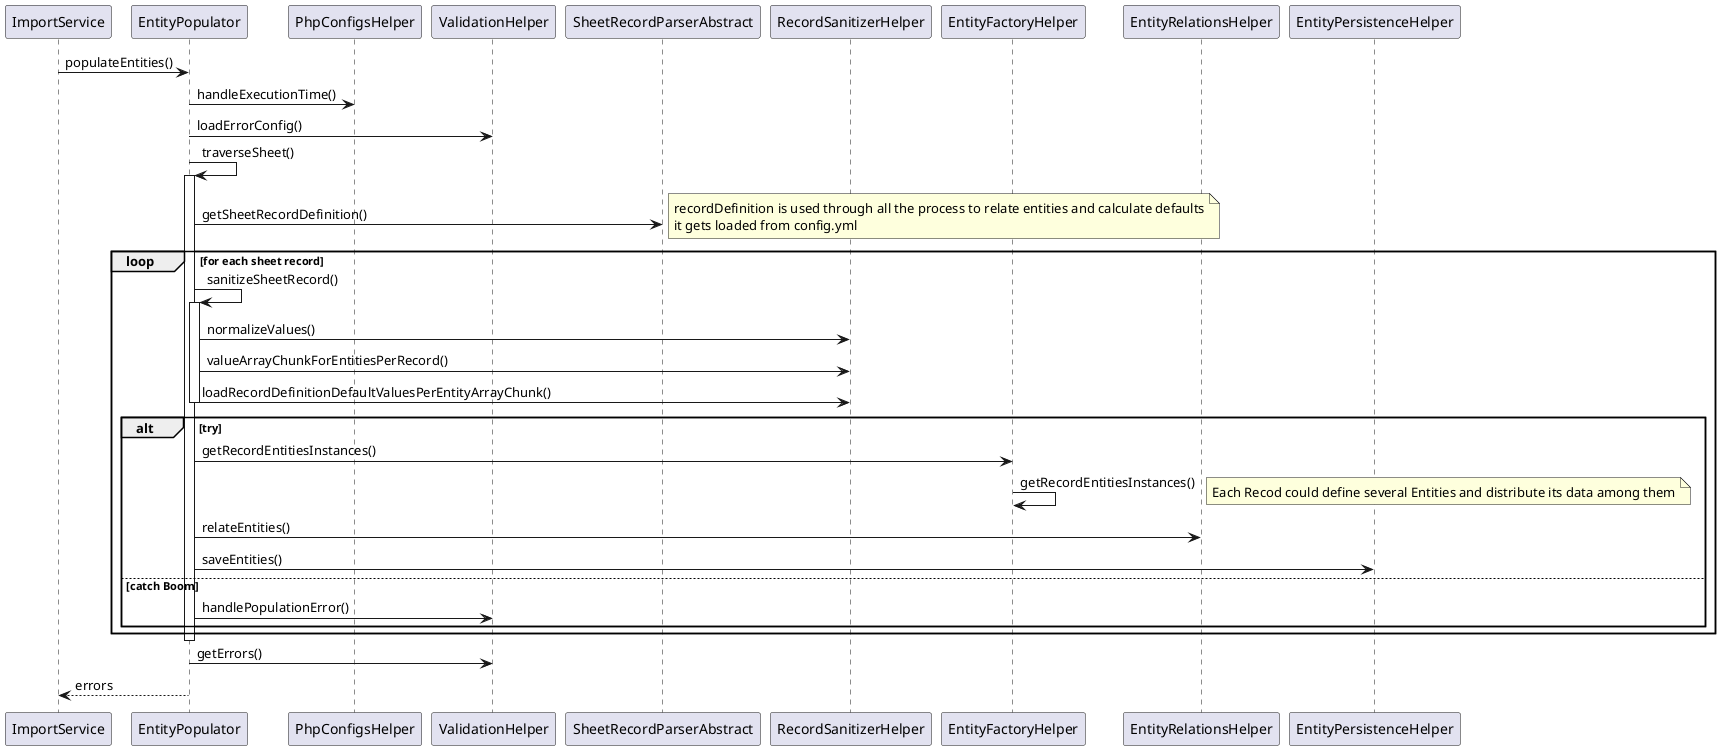 @startuml

ImportService -> EntityPopulator : populateEntities()
EntityPopulator -> PhpConfigsHelper : handleExecutionTime()
EntityPopulator -> ValidationHelper : loadErrorConfig()
EntityPopulator -> EntityPopulator : traverseSheet()
activate EntityPopulator
EntityPopulator ->  SheetRecordParserAbstract : getSheetRecordDefinition()
note right
    recordDefinition is used through all the process to relate entities and calculate defaults
    it gets loaded from config.yml  
end note

loop for each sheet record
    EntityPopulator -> EntityPopulator : sanitizeSheetRecord()
    activate EntityPopulator
        EntityPopulator -> RecordSanitizerHelper : normalizeValues() 
        EntityPopulator -> RecordSanitizerHelper : valueArrayChunkForEntitiesPerRecord() 
        EntityPopulator -> RecordSanitizerHelper : loadRecordDefinitionDefaultValuesPerEntityArrayChunk() 
    deactivate EntityPopulator
 
    alt try
        EntityPopulator -> EntityFactoryHelper : getRecordEntitiesInstances()
        EntityFactoryHelper -> EntityFactoryHelper : getRecordEntitiesInstances()

        note right
            Each Recod could define several Entities and distribute its data among them
        end note

        EntityPopulator -> EntityRelationsHelper : relateEntities()
        EntityPopulator -> EntityPersistenceHelper : saveEntities()
    else catch Boom
        EntityPopulator -> ValidationHelper : handlePopulationError()
    end

end
deactivate EntityPopulator
EntityPopulator -> ValidationHelper : getErrors()
EntityPopulator --> ImportService : errors

@enduml

